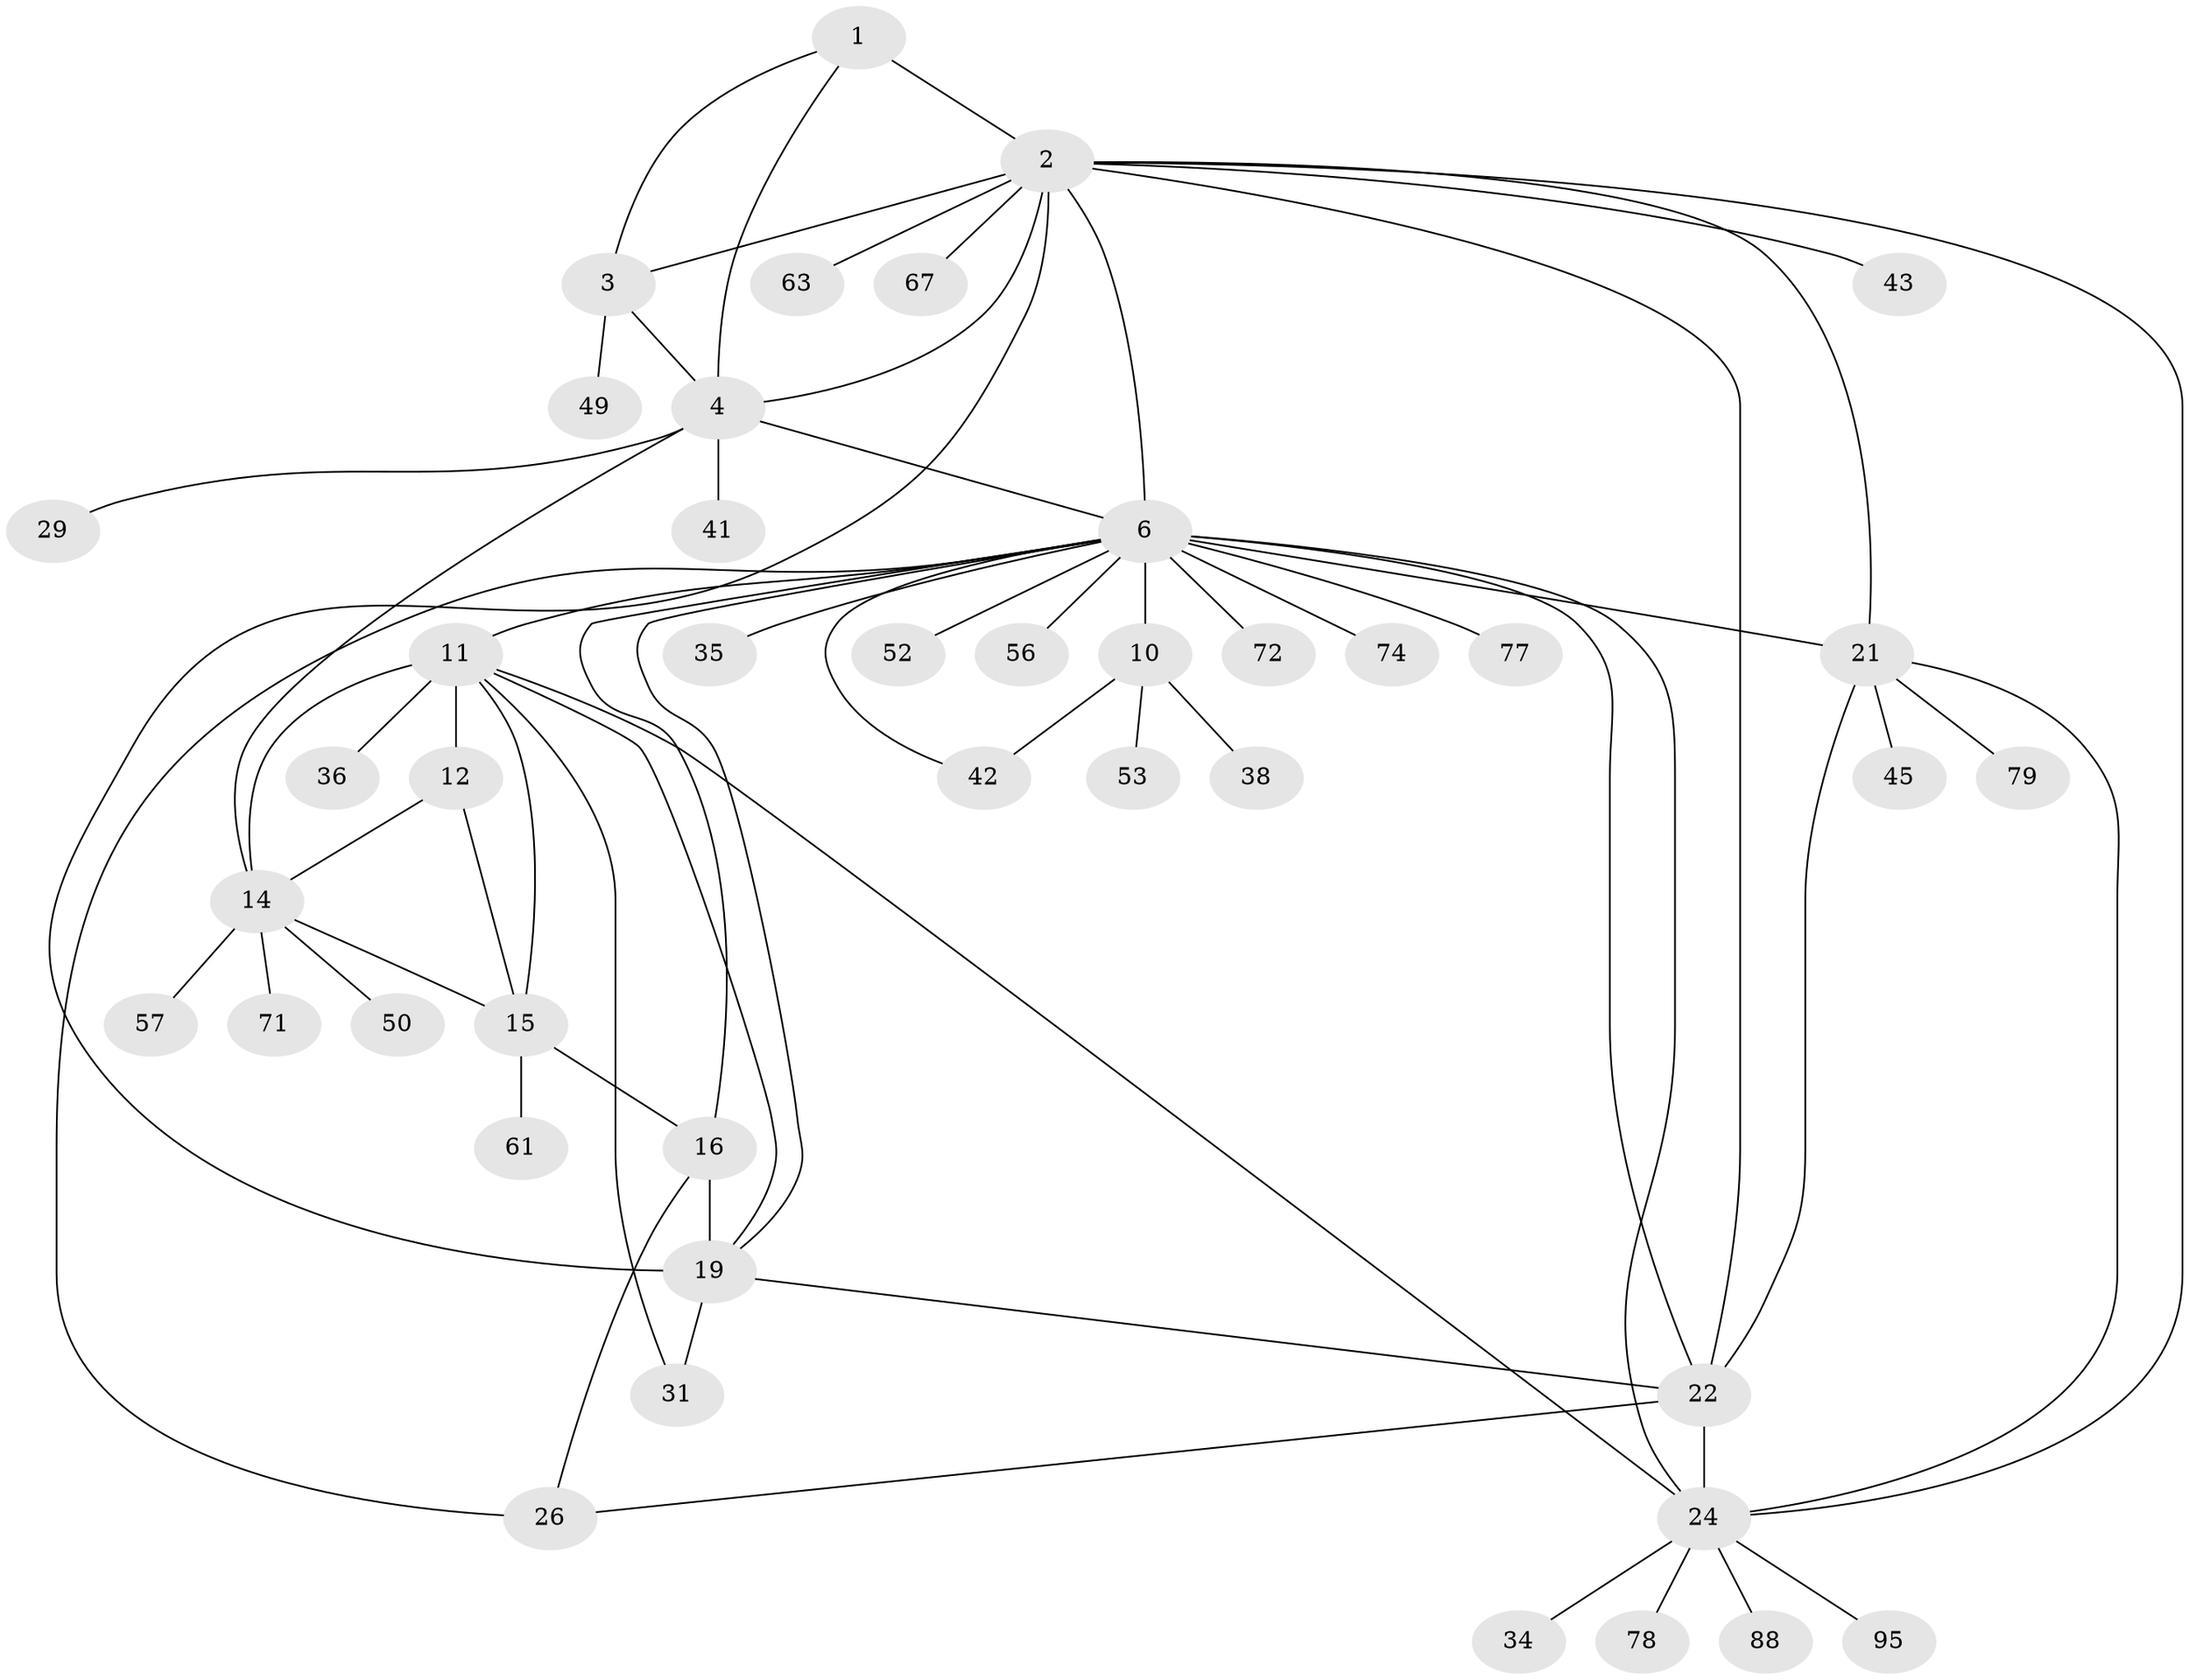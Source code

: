 // original degree distribution, {7: 0.045871559633027525, 6: 0.05504587155963303, 5: 0.045871559633027525, 8: 0.03669724770642202, 10: 0.027522935779816515, 15: 0.009174311926605505, 9: 0.009174311926605505, 11: 0.009174311926605505, 4: 0.027522935779816515, 1: 0.5779816513761468, 3: 0.01834862385321101, 2: 0.13761467889908258}
// Generated by graph-tools (version 1.1) at 2025/19/03/04/25 18:19:41]
// undirected, 43 vertices, 66 edges
graph export_dot {
graph [start="1"]
  node [color=gray90,style=filled];
  1 [super="+39+32+91"];
  2 [super="+5+47+25"];
  3;
  4;
  6 [super="+101+51+8+7"];
  10 [super="+62+89+93"];
  11 [super="+94+13"];
  12 [super="+40"];
  14;
  15;
  16 [super="+70+18+17"];
  19 [super="+20+104+44+58"];
  21 [super="+60"];
  22;
  24 [super="+28+30"];
  26 [super="+90+33+37"];
  29;
  31 [super="+59"];
  34;
  35;
  36;
  38;
  41 [super="+68"];
  42 [super="+86+65"];
  43 [super="+84+108"];
  45;
  49;
  50 [super="+96"];
  52;
  53;
  56;
  57;
  61 [super="+73+103"];
  63;
  67 [super="+81"];
  71;
  72;
  74;
  77;
  78;
  79;
  88;
  95 [super="+102"];
  1 -- 2 [weight=2];
  1 -- 3;
  1 -- 4;
  2 -- 3 [weight=2];
  2 -- 4 [weight=2];
  2 -- 67;
  2 -- 19;
  2 -- 43 [weight=2];
  2 -- 63;
  2 -- 21;
  2 -- 6 [weight=2];
  2 -- 22;
  2 -- 24;
  3 -- 4;
  3 -- 49;
  4 -- 14;
  4 -- 29;
  4 -- 41;
  4 -- 6;
  6 -- 10 [weight=4];
  6 -- 19;
  6 -- 16;
  6 -- 35;
  6 -- 72;
  6 -- 74;
  6 -- 42;
  6 -- 77;
  6 -- 52;
  6 -- 21;
  6 -- 22;
  6 -- 56;
  6 -- 24;
  6 -- 26;
  6 -- 11;
  10 -- 38;
  10 -- 42;
  10 -- 53;
  11 -- 12 [weight=2];
  11 -- 14 [weight=2];
  11 -- 15 [weight=2];
  11 -- 36;
  11 -- 19;
  11 -- 24;
  11 -- 31;
  12 -- 14;
  12 -- 15;
  14 -- 15;
  14 -- 50;
  14 -- 57;
  14 -- 71;
  15 -- 61;
  15 -- 16;
  16 -- 19 [weight=6];
  16 -- 26;
  19 -- 22;
  19 -- 31;
  21 -- 22;
  21 -- 24;
  21 -- 45;
  21 -- 79;
  22 -- 24;
  22 -- 26;
  24 -- 34;
  24 -- 78;
  24 -- 88;
  24 -- 95;
}
